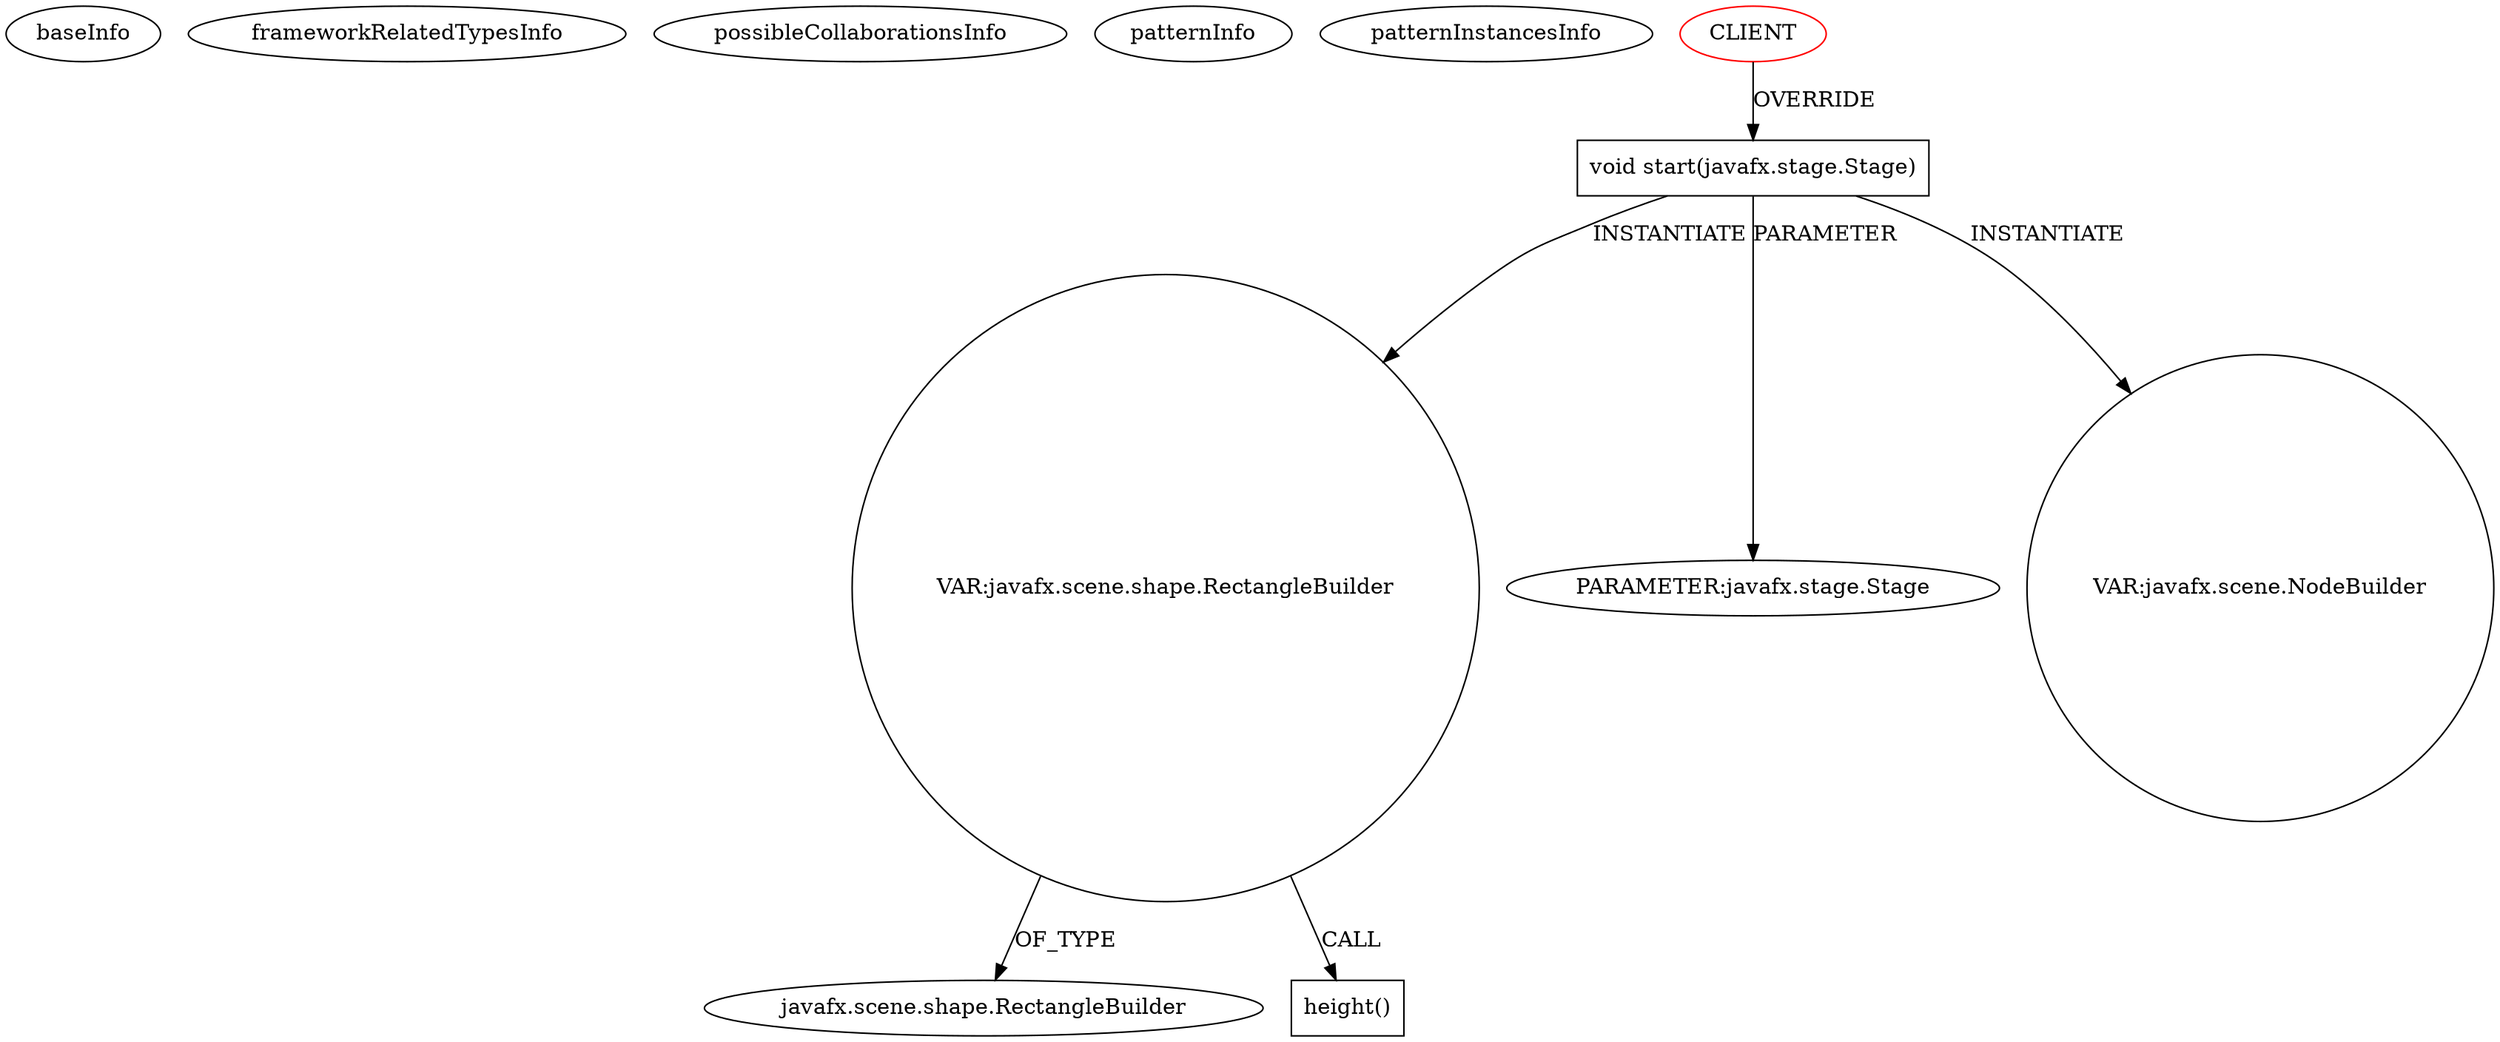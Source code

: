 digraph {
baseInfo[graphId=4578,category="pattern",isAnonymous=false,possibleRelation=false]
frameworkRelatedTypesInfo[]
possibleCollaborationsInfo[]
patternInfo[frequency=2.0,patternRootClient=0]
patternInstancesInfo[0="VaibhavJain-JavaFx-2.0-Ludo~/VaibhavJain-JavaFx-2.0-Ludo/JavaFx-2.0-Ludo-master/src/org/vaib/LudoMain.java~LudoMain~1569",1="soonzsoonz-QuickFoot~/soonzsoonz-QuickFoot/QuickFoot-master/src/application/AudioConfigMain.java~AudioConfigMain~4245"]
39[label="javafx.scene.shape.RectangleBuilder",vertexType="FRAMEWORK_CLASS_TYPE",isFrameworkType=false]
43[label="VAR:javafx.scene.shape.RectangleBuilder",vertexType="VARIABLE_EXPRESION",isFrameworkType=false,shape=circle]
44[label="height()",vertexType="INSIDE_CALL",isFrameworkType=false,shape=box]
10[label="void start(javafx.stage.Stage)",vertexType="OVERRIDING_METHOD_DECLARATION",isFrameworkType=false,shape=box]
0[label="CLIENT",vertexType="ROOT_CLIENT_CLASS_DECLARATION",isFrameworkType=false,color=red]
11[label="PARAMETER:javafx.stage.Stage",vertexType="PARAMETER_DECLARATION",isFrameworkType=false]
90[label="VAR:javafx.scene.NodeBuilder",vertexType="VARIABLE_EXPRESION",isFrameworkType=false,shape=circle]
43->44[label="CALL"]
10->43[label="INSTANTIATE"]
43->39[label="OF_TYPE"]
0->10[label="OVERRIDE"]
10->90[label="INSTANTIATE"]
10->11[label="PARAMETER"]
}
